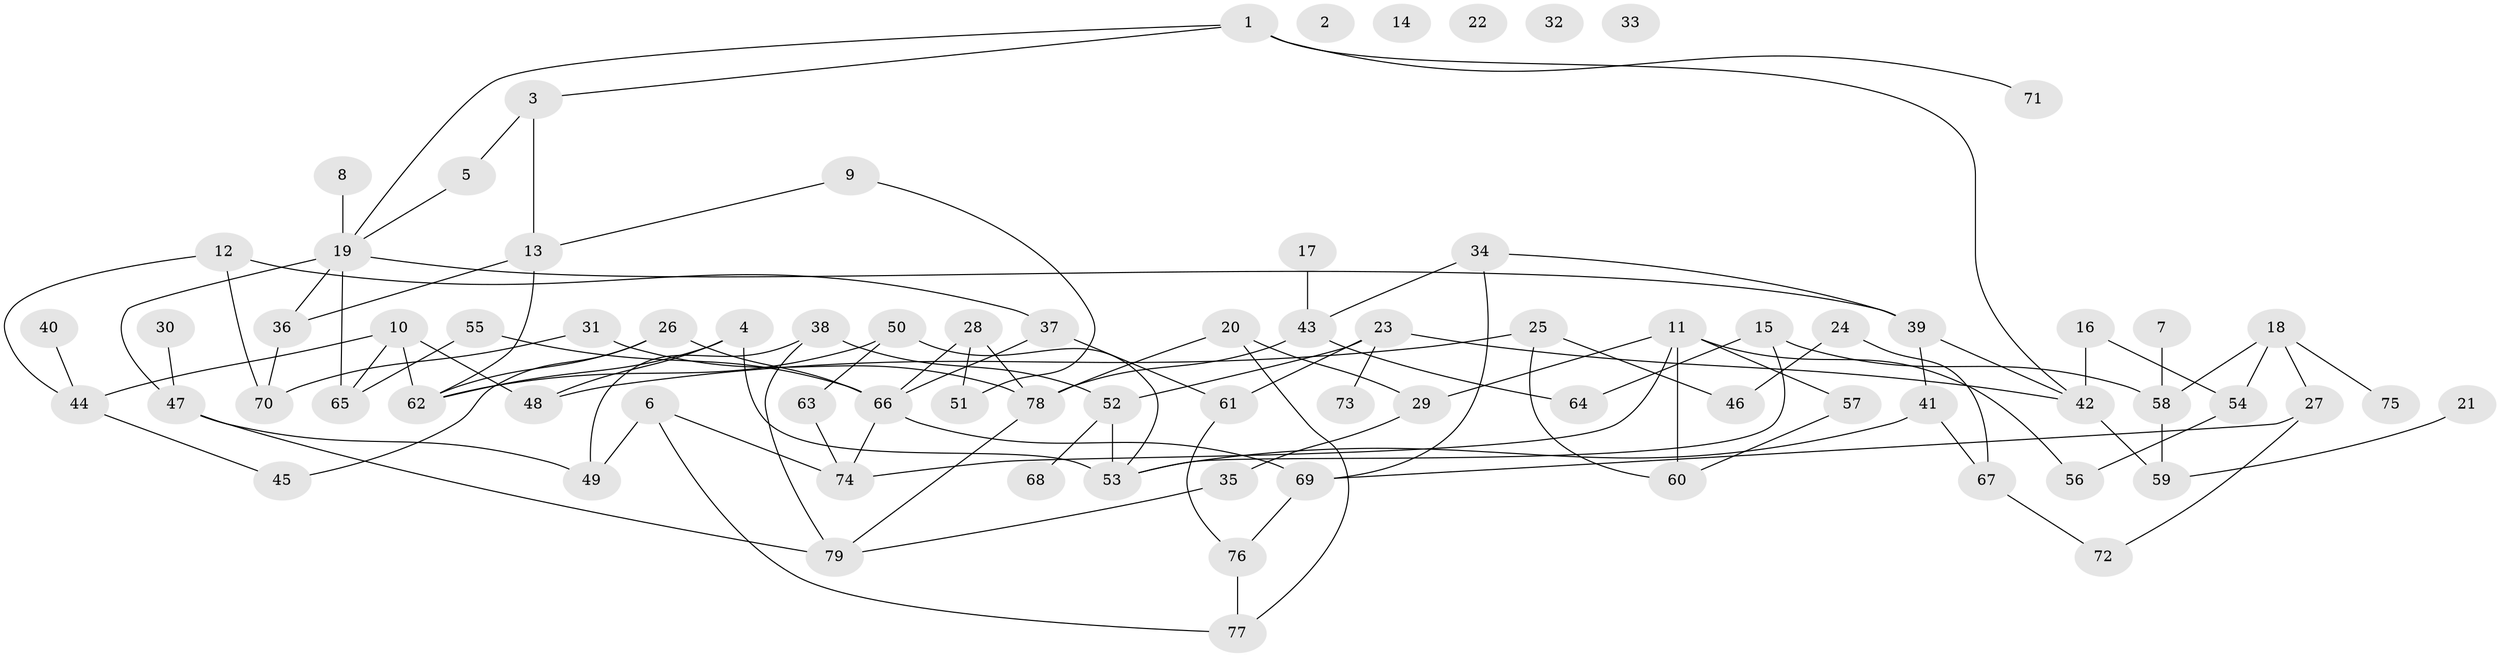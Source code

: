 // Generated by graph-tools (version 1.1) at 2025/39/03/09/25 04:39:17]
// undirected, 79 vertices, 109 edges
graph export_dot {
graph [start="1"]
  node [color=gray90,style=filled];
  1;
  2;
  3;
  4;
  5;
  6;
  7;
  8;
  9;
  10;
  11;
  12;
  13;
  14;
  15;
  16;
  17;
  18;
  19;
  20;
  21;
  22;
  23;
  24;
  25;
  26;
  27;
  28;
  29;
  30;
  31;
  32;
  33;
  34;
  35;
  36;
  37;
  38;
  39;
  40;
  41;
  42;
  43;
  44;
  45;
  46;
  47;
  48;
  49;
  50;
  51;
  52;
  53;
  54;
  55;
  56;
  57;
  58;
  59;
  60;
  61;
  62;
  63;
  64;
  65;
  66;
  67;
  68;
  69;
  70;
  71;
  72;
  73;
  74;
  75;
  76;
  77;
  78;
  79;
  1 -- 3;
  1 -- 19;
  1 -- 42;
  1 -- 71;
  3 -- 5;
  3 -- 13;
  4 -- 48;
  4 -- 53;
  4 -- 62;
  5 -- 19;
  6 -- 49;
  6 -- 74;
  6 -- 77;
  7 -- 58;
  8 -- 19;
  9 -- 13;
  9 -- 51;
  10 -- 44;
  10 -- 48;
  10 -- 62;
  10 -- 65;
  11 -- 29;
  11 -- 56;
  11 -- 57;
  11 -- 60;
  11 -- 74;
  12 -- 37;
  12 -- 44;
  12 -- 70;
  13 -- 36;
  13 -- 62;
  15 -- 53;
  15 -- 58;
  15 -- 64;
  16 -- 42;
  16 -- 54;
  17 -- 43;
  18 -- 27;
  18 -- 54;
  18 -- 58;
  18 -- 75;
  19 -- 36;
  19 -- 39;
  19 -- 47;
  19 -- 65;
  20 -- 29;
  20 -- 77;
  20 -- 78;
  21 -- 59;
  23 -- 42;
  23 -- 52;
  23 -- 61;
  23 -- 73;
  24 -- 46;
  24 -- 67;
  25 -- 46;
  25 -- 48;
  25 -- 60;
  26 -- 45;
  26 -- 62;
  26 -- 66;
  27 -- 69;
  27 -- 72;
  28 -- 51;
  28 -- 66;
  28 -- 78;
  29 -- 35;
  30 -- 47;
  31 -- 70;
  31 -- 78;
  34 -- 39;
  34 -- 43;
  34 -- 69;
  35 -- 79;
  36 -- 70;
  37 -- 61;
  37 -- 66;
  38 -- 49;
  38 -- 52;
  38 -- 79;
  39 -- 41;
  39 -- 42;
  40 -- 44;
  41 -- 53;
  41 -- 67;
  42 -- 59;
  43 -- 64;
  43 -- 78;
  44 -- 45;
  47 -- 49;
  47 -- 79;
  50 -- 53;
  50 -- 62;
  50 -- 63;
  52 -- 53;
  52 -- 68;
  54 -- 56;
  55 -- 65;
  55 -- 66;
  57 -- 60;
  58 -- 59;
  61 -- 76;
  63 -- 74;
  66 -- 69;
  66 -- 74;
  67 -- 72;
  69 -- 76;
  76 -- 77;
  78 -- 79;
}
